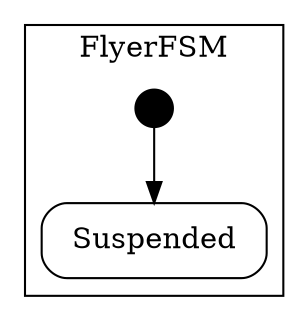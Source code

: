 digraph Flyer {

    node
        [shape=Mrecord width=1.5];

    subgraph cluster_FlyerFSM {

        label="FlyerFSM";

        //
        // States (Nodes)
        //

        "FlyerFSM::Suspended"
            [label="{Suspended}"];

        "%start"
            [label="" shape=circle style=filled fillcolor=black width=0.25];

        //
        // Transitions (Edges)
        //

        "%start" -> "FlyerFSM::Suspended"
    }

}
